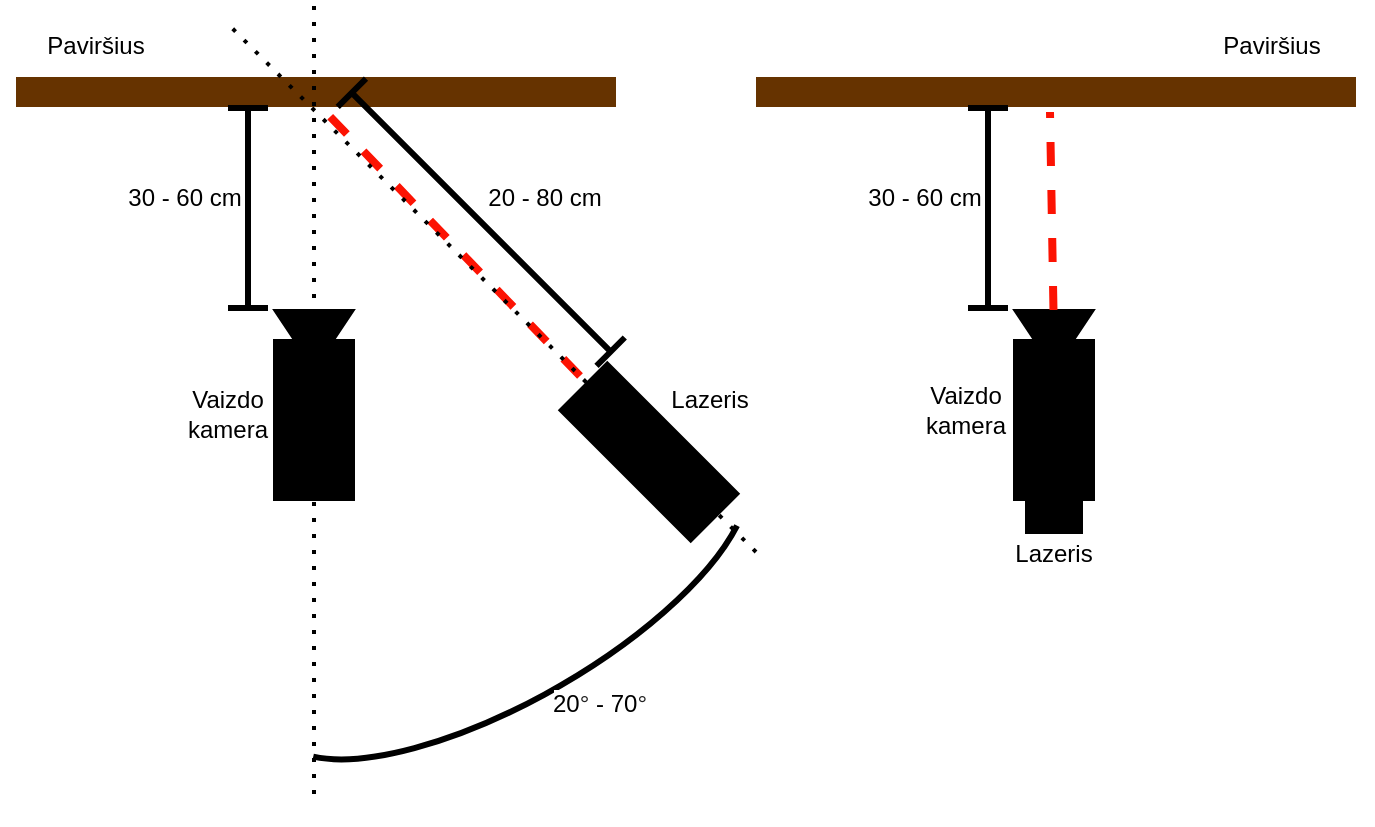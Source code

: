<mxfile version="14.5.1" type="device"><diagram id="wuDLEi5Ut69wFVWu4K17" name="Page-1"><mxGraphModel dx="905" dy="672" grid="0" gridSize="11" guides="1" tooltips="1" connect="1" arrows="1" fold="1" page="0" pageScale="1" pageWidth="850" pageHeight="1100" math="0" shadow="0"><root><mxCell id="0"/><mxCell id="1" parent="0"/><mxCell id="xiaeZjU9vjuYS8JY_QTK-2" value="" style="triangle;whiteSpace=wrap;html=1;rotation=90;fillColor=#000000;" vertex="1" parent="1"><mxGeometry x="204" y="314" width="30" height="40" as="geometry"/></mxCell><mxCell id="xiaeZjU9vjuYS8JY_QTK-1" value="" style="rounded=0;whiteSpace=wrap;html=1;fillColor=#000000;" vertex="1" parent="1"><mxGeometry x="199" y="334" width="40" height="80" as="geometry"/></mxCell><mxCell id="xiaeZjU9vjuYS8JY_QTK-3" value="" style="endArrow=none;html=1;strokeWidth=15;strokeColor=#663300;" edge="1" parent="1"><mxGeometry width="50" height="50" relative="1" as="geometry"><mxPoint x="70" y="210" as="sourcePoint"/><mxPoint x="370" y="210" as="targetPoint"/></mxGeometry></mxCell><mxCell id="xiaeZjU9vjuYS8JY_QTK-4" value="" style="shape=crossbar;whiteSpace=wrap;html=1;rounded=1;fillColor=#000000;rotation=90;strokeWidth=3;" vertex="1" parent="1"><mxGeometry x="136" y="258" width="100" height="20" as="geometry"/></mxCell><mxCell id="xiaeZjU9vjuYS8JY_QTK-5" value="30 - 60 cm" style="text;html=1;align=center;verticalAlign=middle;resizable=0;points=[];autosize=1;" vertex="1" parent="1"><mxGeometry x="120" y="254" width="67" height="18" as="geometry"/></mxCell><mxCell id="xiaeZjU9vjuYS8JY_QTK-6" value="" style="whiteSpace=wrap;html=1;strokeWidth=3;fillColor=#000000;rotation=45;" vertex="1" parent="1"><mxGeometry x="341" y="374" width="91" height="32" as="geometry"/></mxCell><mxCell id="xiaeZjU9vjuYS8JY_QTK-7" value="" style="endArrow=none;dashed=1;html=1;strokeWidth=4;strokeColor=#FC1303;" edge="1" parent="1"><mxGeometry width="50" height="50" relative="1" as="geometry"><mxPoint x="352" y="352" as="sourcePoint"/><mxPoint x="220" y="215" as="targetPoint"/></mxGeometry></mxCell><mxCell id="xiaeZjU9vjuYS8JY_QTK-8" value="" style="shape=crossbar;whiteSpace=wrap;html=1;rounded=1;fillColor=#000000;rotation=45;strokeWidth=3;" vertex="1" parent="1"><mxGeometry x="211.12" y="265.12" width="183" height="20" as="geometry"/></mxCell><mxCell id="xiaeZjU9vjuYS8JY_QTK-10" value="20 - 80 cm" style="text;html=1;align=center;verticalAlign=middle;resizable=0;points=[];autosize=1;" vertex="1" parent="1"><mxGeometry x="300" y="254" width="67" height="18" as="geometry"/></mxCell><mxCell id="xiaeZjU9vjuYS8JY_QTK-11" value="" style="endArrow=none;dashed=1;html=1;dashPattern=1 3;strokeWidth=2;" edge="1" parent="1"><mxGeometry width="50" height="50" relative="1" as="geometry"><mxPoint x="219" y="561" as="sourcePoint"/><mxPoint x="219" y="165" as="targetPoint"/></mxGeometry></mxCell><mxCell id="xiaeZjU9vjuYS8JY_QTK-12" value="" style="endArrow=none;dashed=1;html=1;dashPattern=1 3;strokeWidth=2;" edge="1" parent="1"><mxGeometry width="50" height="50" relative="1" as="geometry"><mxPoint x="440" y="440" as="sourcePoint"/><mxPoint x="176" y="176" as="targetPoint"/></mxGeometry></mxCell><mxCell id="xiaeZjU9vjuYS8JY_QTK-14" value="" style="verticalLabelPosition=bottom;verticalAlign=top;html=1;shape=mxgraph.basic.arc;startAngle=0.583;endAngle=0.938;strokeWidth=3;fillColor=#000000;rotation=-120;" vertex="1" parent="1"><mxGeometry x="266.98" y="329" width="100" height="269.25" as="geometry"/></mxCell><mxCell id="xiaeZjU9vjuYS8JY_QTK-16" value="&lt;span style=&quot;color: rgb(0 , 0 , 0) ; font-family: &amp;#34;helvetica&amp;#34; ; font-size: 12px ; font-style: normal ; font-weight: 400 ; letter-spacing: normal ; text-align: center ; text-indent: 0px ; text-transform: none ; word-spacing: 0px ; background-color: rgb(255 , 255 , 255) ; display: inline ; float: none&quot;&gt;20&lt;/span&gt;&lt;span style=&quot;font-family: &amp;#34;helvetica&amp;#34; ; font-size: 12px ; font-style: normal ; font-weight: 400 ; letter-spacing: normal ; text-indent: 0px ; text-transform: none ; word-spacing: 0px ; background-color: rgb(255 , 255 , 255) ; color: rgb(34 , 34 , 34) ; text-align: left&quot;&gt;°&amp;nbsp;&lt;/span&gt;&lt;font style=&quot;color: rgb(0 , 0 , 0) ; font-family: &amp;#34;helvetica&amp;#34; ; font-size: 12px ; font-style: normal ; font-weight: 400 ; letter-spacing: normal ; text-align: center ; text-indent: 0px ; text-transform: none ; word-spacing: 0px ; background-color: rgb(255 , 255 , 255)&quot;&gt;- 70&lt;span style=&quot;color: rgb(34 , 34 , 34) ; text-align: left&quot;&gt;°&lt;/span&gt;&lt;/font&gt;" style="text;html=1;strokeColor=none;fillColor=none;align=center;verticalAlign=middle;whiteSpace=wrap;rounded=0;" vertex="1" parent="1"><mxGeometry x="308" y="506" width="107.88" height="20" as="geometry"/></mxCell><mxCell id="xiaeZjU9vjuYS8JY_QTK-30" value="" style="triangle;whiteSpace=wrap;html=1;rotation=90;fillColor=#000000;" vertex="1" parent="1"><mxGeometry x="574" y="314" width="30" height="40" as="geometry"/></mxCell><mxCell id="xiaeZjU9vjuYS8JY_QTK-31" value="" style="rounded=0;whiteSpace=wrap;html=1;fillColor=#000000;" vertex="1" parent="1"><mxGeometry x="569" y="334" width="40" height="80" as="geometry"/></mxCell><mxCell id="xiaeZjU9vjuYS8JY_QTK-32" value="" style="endArrow=none;html=1;strokeWidth=15;strokeColor=#663300;" edge="1" parent="1"><mxGeometry width="50" height="50" relative="1" as="geometry"><mxPoint x="440" y="210" as="sourcePoint"/><mxPoint x="740" y="210" as="targetPoint"/></mxGeometry></mxCell><mxCell id="xiaeZjU9vjuYS8JY_QTK-33" value="" style="shape=crossbar;whiteSpace=wrap;html=1;rounded=1;fillColor=#000000;rotation=90;strokeWidth=3;" vertex="1" parent="1"><mxGeometry x="506" y="258" width="100" height="20" as="geometry"/></mxCell><mxCell id="xiaeZjU9vjuYS8JY_QTK-34" value="30 - 60 cm" style="text;html=1;align=center;verticalAlign=middle;resizable=0;points=[];autosize=1;" vertex="1" parent="1"><mxGeometry x="490" y="254" width="67" height="18" as="geometry"/></mxCell><mxCell id="xiaeZjU9vjuYS8JY_QTK-36" value="" style="endArrow=none;dashed=1;html=1;strokeWidth=4;strokeColor=#FC1303;" edge="1" parent="1" source="xiaeZjU9vjuYS8JY_QTK-30"><mxGeometry width="50" height="50" relative="1" as="geometry"><mxPoint x="616" y="407" as="sourcePoint"/><mxPoint x="587" y="220" as="targetPoint"/></mxGeometry></mxCell><mxCell id="xiaeZjU9vjuYS8JY_QTK-43" value="" style="whiteSpace=wrap;html=1;strokeWidth=3;fillColor=#000000;rotation=90;" vertex="1" parent="1"><mxGeometry x="543.5" y="371" width="91" height="26" as="geometry"/></mxCell><mxCell id="xiaeZjU9vjuYS8JY_QTK-44" value="Vaizdo kamera" style="text;html=1;strokeColor=none;fillColor=none;align=center;verticalAlign=middle;whiteSpace=wrap;rounded=0;" vertex="1" parent="1"><mxGeometry x="156" y="361" width="40" height="20" as="geometry"/></mxCell><mxCell id="xiaeZjU9vjuYS8JY_QTK-46" value="Vaizdo kamera" style="text;html=1;strokeColor=none;fillColor=none;align=center;verticalAlign=middle;whiteSpace=wrap;rounded=0;" vertex="1" parent="1"><mxGeometry x="525" y="359" width="40" height="20" as="geometry"/></mxCell><mxCell id="xiaeZjU9vjuYS8JY_QTK-47" value="Lazeris" style="text;html=1;strokeColor=none;fillColor=none;align=center;verticalAlign=middle;whiteSpace=wrap;rounded=0;" vertex="1" parent="1"><mxGeometry x="397" y="354" width="40" height="20" as="geometry"/></mxCell><mxCell id="xiaeZjU9vjuYS8JY_QTK-48" value="Lazeris" style="text;html=1;strokeColor=none;fillColor=none;align=center;verticalAlign=middle;whiteSpace=wrap;rounded=0;" vertex="1" parent="1"><mxGeometry x="569" y="431" width="40" height="20" as="geometry"/></mxCell><mxCell id="xiaeZjU9vjuYS8JY_QTK-49" value="Paviršius" style="text;html=1;strokeColor=none;fillColor=none;align=center;verticalAlign=middle;whiteSpace=wrap;rounded=0;" vertex="1" parent="1"><mxGeometry x="90" y="177" width="40" height="20" as="geometry"/></mxCell><mxCell id="xiaeZjU9vjuYS8JY_QTK-50" value="Paviršius" style="text;html=1;strokeColor=none;fillColor=none;align=center;verticalAlign=middle;whiteSpace=wrap;rounded=0;" vertex="1" parent="1"><mxGeometry x="678" y="177" width="40" height="20" as="geometry"/></mxCell></root></mxGraphModel></diagram></mxfile>